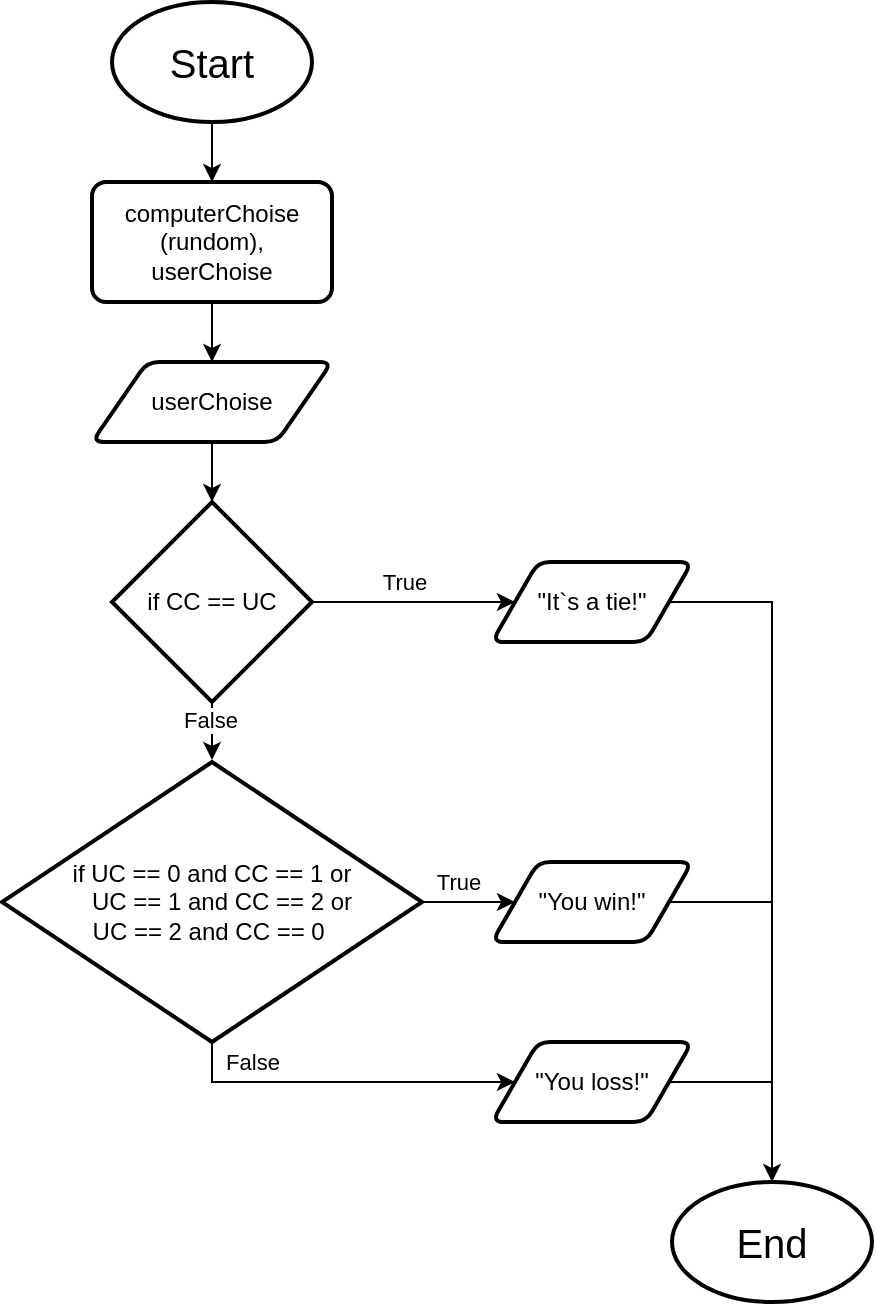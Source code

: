 <mxfile version="22.1.0" type="device">
  <diagram name="Сторінка-1" id="iwlq8GoqFiPXlJlaWXsb">
    <mxGraphModel dx="1197" dy="767" grid="1" gridSize="10" guides="1" tooltips="1" connect="1" arrows="1" fold="1" page="1" pageScale="1" pageWidth="2339" pageHeight="3300" math="0" shadow="0">
      <root>
        <mxCell id="0" />
        <mxCell id="1" parent="0" />
        <mxCell id="HkXwXrworj26vM6zrufT-3" value="" style="edgeStyle=orthogonalEdgeStyle;rounded=0;orthogonalLoop=1;jettySize=auto;html=1;" edge="1" parent="1" source="HkXwXrworj26vM6zrufT-1" target="HkXwXrworj26vM6zrufT-2">
          <mxGeometry relative="1" as="geometry" />
        </mxCell>
        <mxCell id="HkXwXrworj26vM6zrufT-1" value="&lt;font style=&quot;font-size: 20px;&quot;&gt;Start&lt;/font&gt;" style="strokeWidth=2;html=1;shape=mxgraph.flowchart.start_1;whiteSpace=wrap;" vertex="1" parent="1">
          <mxGeometry x="370" y="60" width="100" height="60" as="geometry" />
        </mxCell>
        <mxCell id="HkXwXrworj26vM6zrufT-13" value="" style="edgeStyle=orthogonalEdgeStyle;rounded=0;orthogonalLoop=1;jettySize=auto;html=1;" edge="1" parent="1" source="HkXwXrworj26vM6zrufT-2" target="HkXwXrworj26vM6zrufT-11">
          <mxGeometry relative="1" as="geometry" />
        </mxCell>
        <mxCell id="HkXwXrworj26vM6zrufT-2" value="computerChoise (rundom),&lt;br&gt;userChoise" style="rounded=1;whiteSpace=wrap;html=1;absoluteArcSize=1;arcSize=14;strokeWidth=2;" vertex="1" parent="1">
          <mxGeometry x="360" y="150" width="120" height="60" as="geometry" />
        </mxCell>
        <mxCell id="HkXwXrworj26vM6zrufT-9" value="" style="edgeStyle=orthogonalEdgeStyle;rounded=0;orthogonalLoop=1;jettySize=auto;html=1;" edge="1" parent="1">
          <mxGeometry x="-0.933" y="30" relative="1" as="geometry">
            <mxPoint x="420" y="409" as="sourcePoint" />
            <mxPoint x="420" y="439" as="targetPoint" />
            <mxPoint as="offset" />
          </mxGeometry>
        </mxCell>
        <mxCell id="HkXwXrworj26vM6zrufT-10" value="False" style="edgeLabel;html=1;align=center;verticalAlign=middle;resizable=0;points=[];" vertex="1" connectable="0" parent="HkXwXrworj26vM6zrufT-9">
          <mxGeometry x="-0.333" y="-1" relative="1" as="geometry">
            <mxPoint as="offset" />
          </mxGeometry>
        </mxCell>
        <mxCell id="HkXwXrworj26vM6zrufT-16" value="" style="edgeStyle=orthogonalEdgeStyle;rounded=0;orthogonalLoop=1;jettySize=auto;html=1;" edge="1" parent="1" source="HkXwXrworj26vM6zrufT-6" target="HkXwXrworj26vM6zrufT-14">
          <mxGeometry relative="1" as="geometry" />
        </mxCell>
        <mxCell id="HkXwXrworj26vM6zrufT-18" value="True" style="edgeLabel;html=1;align=center;verticalAlign=middle;resizable=0;points=[];" vertex="1" connectable="0" parent="HkXwXrworj26vM6zrufT-16">
          <mxGeometry x="-0.212" y="-5" relative="1" as="geometry">
            <mxPoint x="6" y="-15" as="offset" />
          </mxGeometry>
        </mxCell>
        <mxCell id="HkXwXrworj26vM6zrufT-6" value="if CC == UC" style="strokeWidth=2;html=1;shape=mxgraph.flowchart.decision;whiteSpace=wrap;" vertex="1" parent="1">
          <mxGeometry x="370" y="310" width="100" height="100" as="geometry" />
        </mxCell>
        <mxCell id="HkXwXrworj26vM6zrufT-17" value="" style="edgeStyle=orthogonalEdgeStyle;rounded=0;orthogonalLoop=1;jettySize=auto;html=1;" edge="1" parent="1" source="HkXwXrworj26vM6zrufT-7" target="HkXwXrworj26vM6zrufT-15">
          <mxGeometry relative="1" as="geometry" />
        </mxCell>
        <mxCell id="HkXwXrworj26vM6zrufT-19" value="True" style="edgeLabel;html=1;align=center;verticalAlign=middle;resizable=0;points=[];" vertex="1" connectable="0" parent="HkXwXrworj26vM6zrufT-17">
          <mxGeometry x="-0.009" relative="1" as="geometry">
            <mxPoint y="-10" as="offset" />
          </mxGeometry>
        </mxCell>
        <mxCell id="HkXwXrworj26vM6zrufT-21" style="edgeStyle=orthogonalEdgeStyle;rounded=0;orthogonalLoop=1;jettySize=auto;html=1;exitX=0.5;exitY=1;exitDx=0;exitDy=0;exitPerimeter=0;" edge="1" parent="1" source="HkXwXrworj26vM6zrufT-7" target="HkXwXrworj26vM6zrufT-20">
          <mxGeometry relative="1" as="geometry" />
        </mxCell>
        <mxCell id="HkXwXrworj26vM6zrufT-22" value="False" style="edgeLabel;html=1;align=center;verticalAlign=middle;resizable=0;points=[];" vertex="1" connectable="0" parent="HkXwXrworj26vM6zrufT-21">
          <mxGeometry x="-0.16" y="-1" relative="1" as="geometry">
            <mxPoint x="-32" y="-11" as="offset" />
          </mxGeometry>
        </mxCell>
        <mxCell id="HkXwXrworj26vM6zrufT-7" value="if UC == 0 and CC == 1 or&lt;br&gt;&amp;nbsp; &amp;nbsp;UC == 1 and CC == 2 or&lt;br&gt;UC == 2 and CC == 0&amp;nbsp;" style="strokeWidth=2;html=1;shape=mxgraph.flowchart.decision;whiteSpace=wrap;" vertex="1" parent="1">
          <mxGeometry x="315" y="440" width="210" height="140" as="geometry" />
        </mxCell>
        <mxCell id="HkXwXrworj26vM6zrufT-12" value="" style="edgeStyle=orthogonalEdgeStyle;rounded=0;orthogonalLoop=1;jettySize=auto;html=1;" edge="1" parent="1" source="HkXwXrworj26vM6zrufT-11" target="HkXwXrworj26vM6zrufT-6">
          <mxGeometry relative="1" as="geometry" />
        </mxCell>
        <mxCell id="HkXwXrworj26vM6zrufT-11" value="userChoise" style="shape=parallelogram;html=1;strokeWidth=2;perimeter=parallelogramPerimeter;whiteSpace=wrap;rounded=1;arcSize=12;size=0.23;" vertex="1" parent="1">
          <mxGeometry x="360" y="240" width="120" height="40" as="geometry" />
        </mxCell>
        <mxCell id="HkXwXrworj26vM6zrufT-14" value="&quot;It`s a tie!&quot;" style="shape=parallelogram;html=1;strokeWidth=2;perimeter=parallelogramPerimeter;whiteSpace=wrap;rounded=1;arcSize=12;size=0.23;" vertex="1" parent="1">
          <mxGeometry x="560" y="340" width="100" height="40" as="geometry" />
        </mxCell>
        <mxCell id="HkXwXrworj26vM6zrufT-15" value="&quot;You win!&quot;" style="shape=parallelogram;html=1;strokeWidth=2;perimeter=parallelogramPerimeter;whiteSpace=wrap;rounded=1;arcSize=12;size=0.23;" vertex="1" parent="1">
          <mxGeometry x="560" y="490" width="100" height="40" as="geometry" />
        </mxCell>
        <mxCell id="HkXwXrworj26vM6zrufT-20" value="&quot;You loss!&quot;" style="shape=parallelogram;html=1;strokeWidth=2;perimeter=parallelogramPerimeter;whiteSpace=wrap;rounded=1;arcSize=12;size=0.23;" vertex="1" parent="1">
          <mxGeometry x="560" y="580" width="100" height="40" as="geometry" />
        </mxCell>
        <mxCell id="HkXwXrworj26vM6zrufT-23" value="&lt;font style=&quot;font-size: 20px;&quot;&gt;End&lt;/font&gt;" style="strokeWidth=2;html=1;shape=mxgraph.flowchart.start_1;whiteSpace=wrap;" vertex="1" parent="1">
          <mxGeometry x="650" y="650" width="100" height="60" as="geometry" />
        </mxCell>
        <mxCell id="HkXwXrworj26vM6zrufT-24" value="" style="endArrow=classic;html=1;rounded=0;exitX=1;exitY=0.5;exitDx=0;exitDy=0;entryX=0.5;entryY=0;entryDx=0;entryDy=0;entryPerimeter=0;" edge="1" parent="1" source="HkXwXrworj26vM6zrufT-14" target="HkXwXrworj26vM6zrufT-23">
          <mxGeometry width="50" height="50" relative="1" as="geometry">
            <mxPoint x="530" y="570" as="sourcePoint" />
            <mxPoint x="580" y="520" as="targetPoint" />
            <Array as="points">
              <mxPoint x="700" y="360" />
            </Array>
          </mxGeometry>
        </mxCell>
        <mxCell id="HkXwXrworj26vM6zrufT-25" value="" style="endArrow=none;html=1;rounded=0;exitX=1;exitY=0.5;exitDx=0;exitDy=0;" edge="1" parent="1" source="HkXwXrworj26vM6zrufT-15">
          <mxGeometry width="50" height="50" relative="1" as="geometry">
            <mxPoint x="590" y="540" as="sourcePoint" />
            <mxPoint x="700" y="510" as="targetPoint" />
          </mxGeometry>
        </mxCell>
        <mxCell id="HkXwXrworj26vM6zrufT-26" value="" style="endArrow=none;html=1;rounded=0;exitX=1;exitY=0.5;exitDx=0;exitDy=0;" edge="1" parent="1" source="HkXwXrworj26vM6zrufT-20">
          <mxGeometry width="50" height="50" relative="1" as="geometry">
            <mxPoint x="530" y="570" as="sourcePoint" />
            <mxPoint x="700" y="600" as="targetPoint" />
          </mxGeometry>
        </mxCell>
      </root>
    </mxGraphModel>
  </diagram>
</mxfile>
